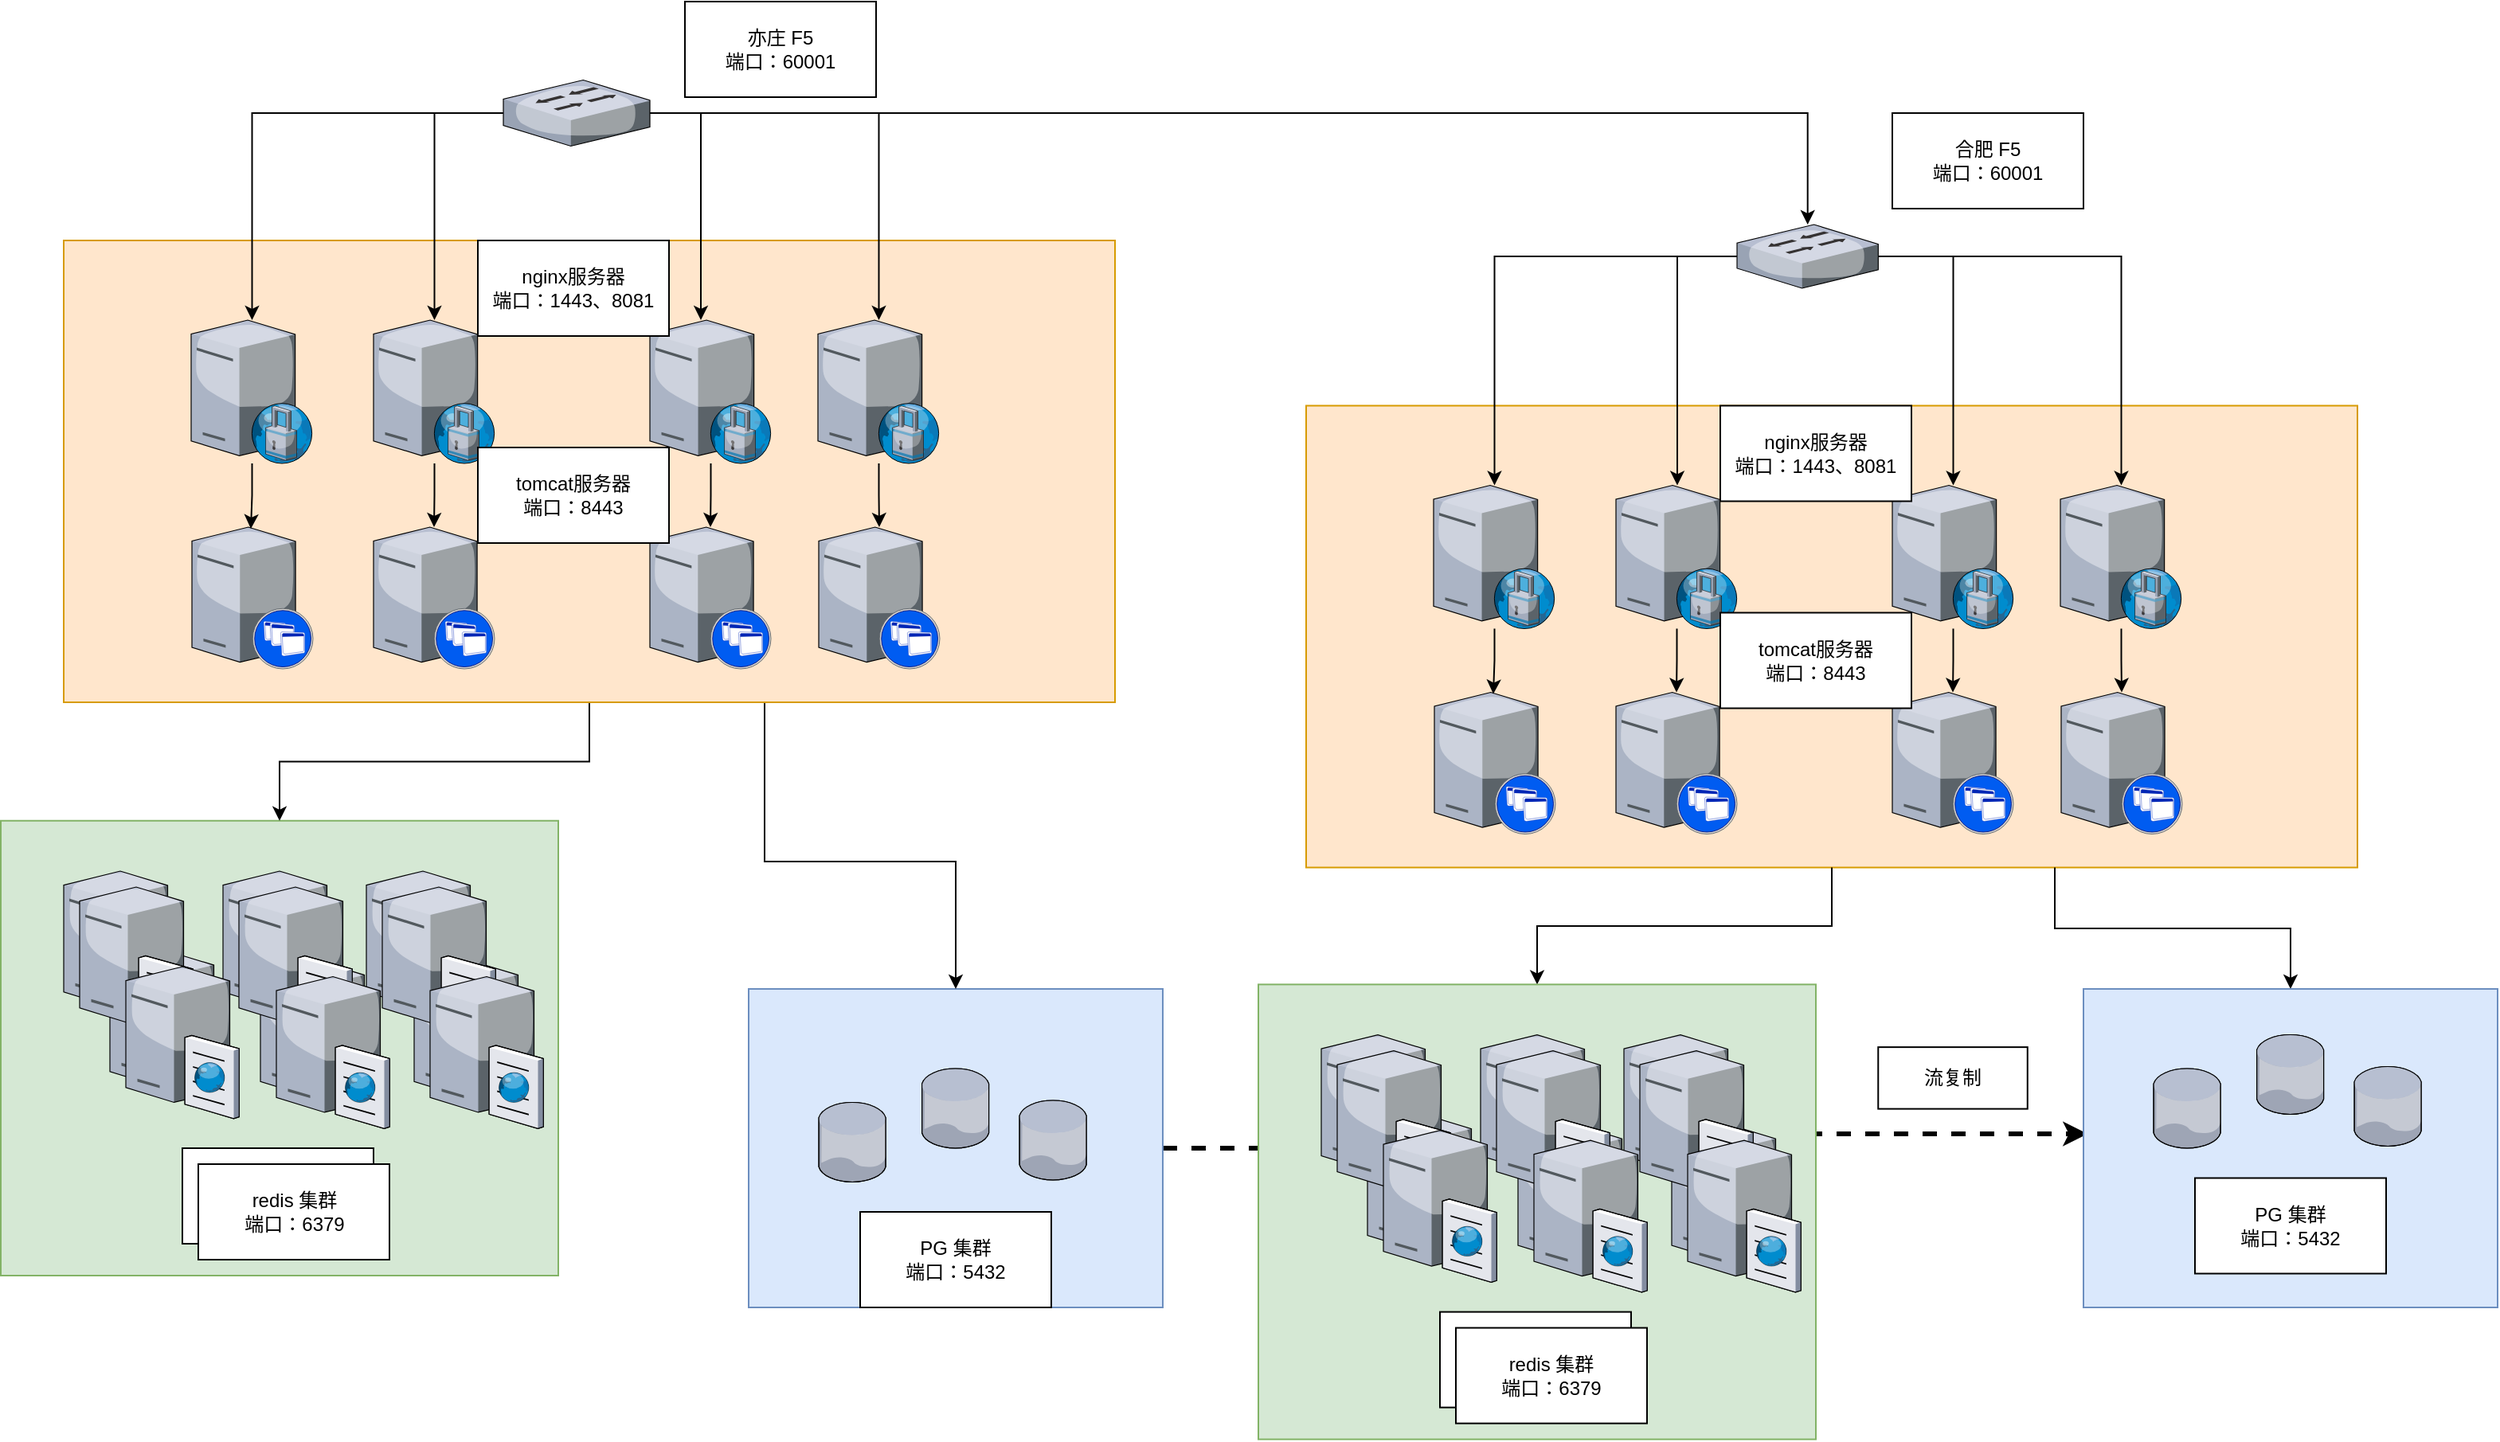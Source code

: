 <mxfile version="28.0.4">
  <diagram name="Page-1" id="e3a06f82-3646-2815-327d-82caf3d4e204">
    <mxGraphModel dx="1426" dy="743" grid="1" gridSize="10" guides="1" tooltips="1" connect="1" arrows="1" fold="1" page="1" pageScale="1.5" pageWidth="1169" pageHeight="826" background="none" math="0" shadow="0">
      <root>
        <mxCell id="0" style=";html=1;" />
        <mxCell id="1" style=";html=1;" parent="0" />
        <mxCell id="t__9qSG3ZlEFDjJ1lAGB-37" value="" style="rounded=0;whiteSpace=wrap;html=1;fillColor=#ffe6cc;strokeColor=#d79b00;" parent="1" vertex="1">
          <mxGeometry x="820" y="273.75" width="660" height="290" as="geometry" />
        </mxCell>
        <mxCell id="t__9qSG3ZlEFDjJ1lAGB-57" value="" style="rounded=0;whiteSpace=wrap;html=1;fillColor=#d5e8d4;strokeColor=#82b366;" parent="1" vertex="1">
          <mxGeometry x="0.5" y="534.38" width="350" height="285.62" as="geometry" />
        </mxCell>
        <mxCell id="t__9qSG3ZlEFDjJ1lAGB-105" style="edgeStyle=orthogonalEdgeStyle;rounded=0;orthogonalLoop=1;jettySize=auto;html=1;entryX=0.01;entryY=0.455;entryDx=0;entryDy=0;entryPerimeter=0;strokeColor=#000000;dashed=1;strokeWidth=3;" parent="1" source="t__9qSG3ZlEFDjJ1lAGB-52" target="t__9qSG3ZlEFDjJ1lAGB-72" edge="1">
          <mxGeometry relative="1" as="geometry">
            <Array as="points">
              <mxPoint x="1019" y="740" />
              <mxPoint x="1019" y="731" />
            </Array>
          </mxGeometry>
        </mxCell>
        <mxCell id="t__9qSG3ZlEFDjJ1lAGB-52" value="" style="rounded=0;whiteSpace=wrap;html=1;fillColor=#dae8fc;strokeColor=#6c8ebf;" parent="1" vertex="1">
          <mxGeometry x="470" y="640" width="260" height="200" as="geometry" />
        </mxCell>
        <mxCell id="t__9qSG3ZlEFDjJ1lAGB-56" style="edgeStyle=orthogonalEdgeStyle;rounded=0;orthogonalLoop=1;jettySize=auto;html=1;entryX=0.5;entryY=0;entryDx=0;entryDy=0;" parent="1" source="t__9qSG3ZlEFDjJ1lAGB-36" target="t__9qSG3ZlEFDjJ1lAGB-52" edge="1">
          <mxGeometry relative="1" as="geometry">
            <Array as="points">
              <mxPoint x="480" y="560" />
              <mxPoint x="600" y="560" />
            </Array>
          </mxGeometry>
        </mxCell>
        <mxCell id="t__9qSG3ZlEFDjJ1lAGB-59" style="edgeStyle=orthogonalEdgeStyle;rounded=0;orthogonalLoop=1;jettySize=auto;html=1;exitX=0.5;exitY=1;exitDx=0;exitDy=0;" parent="1" source="t__9qSG3ZlEFDjJ1lAGB-36" target="t__9qSG3ZlEFDjJ1lAGB-57" edge="1">
          <mxGeometry relative="1" as="geometry" />
        </mxCell>
        <mxCell id="t__9qSG3ZlEFDjJ1lAGB-36" value="" style="rounded=0;whiteSpace=wrap;html=1;fillColor=#ffe6cc;strokeColor=#d79b00;" parent="1" vertex="1">
          <mxGeometry x="40" y="170" width="660" height="290" as="geometry" />
        </mxCell>
        <mxCell id="6a7d8f32e03d9370-10" value="" style="verticalLabelPosition=bottom;aspect=fixed;html=1;verticalAlign=top;strokeColor=none;shape=mxgraph.citrix.xenapp_server;fillColor=#66B2FF;gradientColor=#0066CC;fontSize=14;" parent="1" vertex="1">
          <mxGeometry x="234.5" y="350" width="76" height="89" as="geometry" />
        </mxCell>
        <mxCell id="6a7d8f32e03d9370-11" value="" style="verticalLabelPosition=bottom;aspect=fixed;html=1;verticalAlign=top;strokeColor=none;shape=mxgraph.citrix.xenapp_server;fillColor=#66B2FF;gradientColor=#0066CC;fontSize=14;" parent="1" vertex="1">
          <mxGeometry x="120.5" y="350" width="76" height="89" as="geometry" />
        </mxCell>
        <mxCell id="t__9qSG3ZlEFDjJ1lAGB-19" style="edgeStyle=orthogonalEdgeStyle;rounded=0;orthogonalLoop=1;jettySize=auto;html=1;" parent="1" source="t__9qSG3ZlEFDjJ1lAGB-2" target="t__9qSG3ZlEFDjJ1lAGB-6" edge="1">
          <mxGeometry relative="1" as="geometry" />
        </mxCell>
        <mxCell id="t__9qSG3ZlEFDjJ1lAGB-20" style="edgeStyle=orthogonalEdgeStyle;rounded=0;orthogonalLoop=1;jettySize=auto;html=1;" parent="1" source="t__9qSG3ZlEFDjJ1lAGB-2" target="t__9qSG3ZlEFDjJ1lAGB-7" edge="1">
          <mxGeometry relative="1" as="geometry" />
        </mxCell>
        <mxCell id="t__9qSG3ZlEFDjJ1lAGB-21" style="edgeStyle=orthogonalEdgeStyle;rounded=0;orthogonalLoop=1;jettySize=auto;html=1;" parent="1" source="t__9qSG3ZlEFDjJ1lAGB-2" target="t__9qSG3ZlEFDjJ1lAGB-8" edge="1">
          <mxGeometry relative="1" as="geometry">
            <Array as="points">
              <mxPoint x="440" y="90" />
            </Array>
          </mxGeometry>
        </mxCell>
        <mxCell id="t__9qSG3ZlEFDjJ1lAGB-22" style="edgeStyle=orthogonalEdgeStyle;rounded=0;orthogonalLoop=1;jettySize=auto;html=1;" parent="1" source="t__9qSG3ZlEFDjJ1lAGB-2" target="t__9qSG3ZlEFDjJ1lAGB-9" edge="1">
          <mxGeometry relative="1" as="geometry" />
        </mxCell>
        <mxCell id="t__9qSG3ZlEFDjJ1lAGB-28" style="edgeStyle=orthogonalEdgeStyle;rounded=0;orthogonalLoop=1;jettySize=auto;html=1;" parent="1" source="t__9qSG3ZlEFDjJ1lAGB-2" target="t__9qSG3ZlEFDjJ1lAGB-4" edge="1">
          <mxGeometry relative="1" as="geometry" />
        </mxCell>
        <mxCell id="t__9qSG3ZlEFDjJ1lAGB-2" value="" style="verticalLabelPosition=bottom;sketch=0;aspect=fixed;html=1;verticalAlign=top;strokeColor=none;align=center;outlineConnect=0;shape=mxgraph.citrix.switch;" parent="1" vertex="1">
          <mxGeometry x="316" y="69.25" width="92" height="41.5" as="geometry" />
        </mxCell>
        <mxCell id="t__9qSG3ZlEFDjJ1lAGB-3" value="亦庄 F5&lt;br&gt;端口：60001" style="whiteSpace=wrap;html=1;" parent="1" vertex="1">
          <mxGeometry x="430" y="20" width="120" height="60" as="geometry" />
        </mxCell>
        <mxCell id="t__9qSG3ZlEFDjJ1lAGB-101" style="edgeStyle=orthogonalEdgeStyle;rounded=0;orthogonalLoop=1;jettySize=auto;html=1;" parent="1" source="t__9qSG3ZlEFDjJ1lAGB-4" target="t__9qSG3ZlEFDjJ1lAGB-41" edge="1">
          <mxGeometry relative="1" as="geometry" />
        </mxCell>
        <mxCell id="t__9qSG3ZlEFDjJ1lAGB-102" style="edgeStyle=orthogonalEdgeStyle;rounded=0;orthogonalLoop=1;jettySize=auto;html=1;" parent="1" source="t__9qSG3ZlEFDjJ1lAGB-4" target="t__9qSG3ZlEFDjJ1lAGB-43" edge="1">
          <mxGeometry relative="1" as="geometry">
            <Array as="points">
              <mxPoint x="1053" y="180" />
            </Array>
          </mxGeometry>
        </mxCell>
        <mxCell id="t__9qSG3ZlEFDjJ1lAGB-103" style="edgeStyle=orthogonalEdgeStyle;rounded=0;orthogonalLoop=1;jettySize=auto;html=1;" parent="1" source="t__9qSG3ZlEFDjJ1lAGB-4" target="t__9qSG3ZlEFDjJ1lAGB-45" edge="1">
          <mxGeometry relative="1" as="geometry" />
        </mxCell>
        <mxCell id="t__9qSG3ZlEFDjJ1lAGB-104" style="edgeStyle=orthogonalEdgeStyle;rounded=0;orthogonalLoop=1;jettySize=auto;html=1;" parent="1" source="t__9qSG3ZlEFDjJ1lAGB-4" target="t__9qSG3ZlEFDjJ1lAGB-47" edge="1">
          <mxGeometry relative="1" as="geometry" />
        </mxCell>
        <mxCell id="t__9qSG3ZlEFDjJ1lAGB-4" value="" style="verticalLabelPosition=bottom;sketch=0;aspect=fixed;html=1;verticalAlign=top;strokeColor=none;align=center;outlineConnect=0;shape=mxgraph.citrix.switch;" parent="1" vertex="1">
          <mxGeometry x="1090.5" y="160" width="88.67" height="40" as="geometry" />
        </mxCell>
        <mxCell id="t__9qSG3ZlEFDjJ1lAGB-5" value="合肥 F5&lt;br&gt;端口：60001" style="whiteSpace=wrap;html=1;" parent="1" vertex="1">
          <mxGeometry x="1188" y="90" width="120" height="60" as="geometry" />
        </mxCell>
        <mxCell id="t__9qSG3ZlEFDjJ1lAGB-31" style="edgeStyle=orthogonalEdgeStyle;rounded=0;orthogonalLoop=1;jettySize=auto;html=1;entryX=0.487;entryY=0.011;entryDx=0;entryDy=0;entryPerimeter=0;" parent="1" source="t__9qSG3ZlEFDjJ1lAGB-6" target="6a7d8f32e03d9370-11" edge="1">
          <mxGeometry relative="1" as="geometry" />
        </mxCell>
        <mxCell id="t__9qSG3ZlEFDjJ1lAGB-6" value="" style="verticalLabelPosition=bottom;sketch=0;aspect=fixed;html=1;verticalAlign=top;strokeColor=none;align=center;outlineConnect=0;shape=mxgraph.citrix.proxy_server;" parent="1" vertex="1">
          <mxGeometry x="120" y="220" width="76.5" height="90" as="geometry" />
        </mxCell>
        <mxCell id="t__9qSG3ZlEFDjJ1lAGB-32" value="" style="edgeStyle=orthogonalEdgeStyle;rounded=0;orthogonalLoop=1;jettySize=auto;html=1;" parent="1" source="t__9qSG3ZlEFDjJ1lAGB-7" target="6a7d8f32e03d9370-10" edge="1">
          <mxGeometry relative="1" as="geometry" />
        </mxCell>
        <mxCell id="t__9qSG3ZlEFDjJ1lAGB-7" value="" style="verticalLabelPosition=bottom;sketch=0;aspect=fixed;html=1;verticalAlign=top;strokeColor=none;align=center;outlineConnect=0;shape=mxgraph.citrix.proxy_server;" parent="1" vertex="1">
          <mxGeometry x="234.5" y="220" width="76.5" height="90" as="geometry" />
        </mxCell>
        <mxCell id="t__9qSG3ZlEFDjJ1lAGB-33" value="" style="edgeStyle=orthogonalEdgeStyle;rounded=0;orthogonalLoop=1;jettySize=auto;html=1;" parent="1" source="t__9qSG3ZlEFDjJ1lAGB-8" target="t__9qSG3ZlEFDjJ1lAGB-23" edge="1">
          <mxGeometry relative="1" as="geometry" />
        </mxCell>
        <mxCell id="t__9qSG3ZlEFDjJ1lAGB-8" value="" style="verticalLabelPosition=bottom;sketch=0;aspect=fixed;html=1;verticalAlign=top;strokeColor=none;align=center;outlineConnect=0;shape=mxgraph.citrix.proxy_server;" parent="1" vertex="1">
          <mxGeometry x="408" y="220" width="76.5" height="90" as="geometry" />
        </mxCell>
        <mxCell id="t__9qSG3ZlEFDjJ1lAGB-34" value="" style="edgeStyle=orthogonalEdgeStyle;rounded=0;orthogonalLoop=1;jettySize=auto;html=1;" parent="1" source="t__9qSG3ZlEFDjJ1lAGB-9" target="t__9qSG3ZlEFDjJ1lAGB-24" edge="1">
          <mxGeometry relative="1" as="geometry" />
        </mxCell>
        <mxCell id="t__9qSG3ZlEFDjJ1lAGB-9" value="" style="verticalLabelPosition=bottom;sketch=0;aspect=fixed;html=1;verticalAlign=top;strokeColor=none;align=center;outlineConnect=0;shape=mxgraph.citrix.proxy_server;" parent="1" vertex="1">
          <mxGeometry x="513.5" y="220" width="76.5" height="90" as="geometry" />
        </mxCell>
        <mxCell id="t__9qSG3ZlEFDjJ1lAGB-10" value="" style="verticalLabelPosition=bottom;sketch=0;aspect=fixed;html=1;verticalAlign=top;strokeColor=none;align=center;outlineConnect=0;shape=mxgraph.citrix.cache_server;" parent="1" vertex="1">
          <mxGeometry x="40" y="563.75" width="71" height="97.5" as="geometry" />
        </mxCell>
        <mxCell id="t__9qSG3ZlEFDjJ1lAGB-11" value="" style="verticalLabelPosition=bottom;sketch=0;aspect=fixed;html=1;verticalAlign=top;strokeColor=none;align=center;outlineConnect=0;shape=mxgraph.citrix.cache_server;" parent="1" vertex="1">
          <mxGeometry x="140" y="563.75" width="71" height="97.5" as="geometry" />
        </mxCell>
        <mxCell id="t__9qSG3ZlEFDjJ1lAGB-12" value="" style="verticalLabelPosition=bottom;sketch=0;aspect=fixed;html=1;verticalAlign=top;strokeColor=none;align=center;outlineConnect=0;shape=mxgraph.citrix.cache_server;" parent="1" vertex="1">
          <mxGeometry x="230" y="563.75" width="71" height="97.5" as="geometry" />
        </mxCell>
        <mxCell id="t__9qSG3ZlEFDjJ1lAGB-13" value="" style="verticalLabelPosition=bottom;sketch=0;aspect=fixed;html=1;verticalAlign=top;strokeColor=#d79b00;align=center;outlineConnect=0;shape=mxgraph.citrix.database;fillColor=#ffe6cc;" parent="1" vertex="1">
          <mxGeometry x="514" y="711.25" width="42.5" height="50" as="geometry" />
        </mxCell>
        <mxCell id="t__9qSG3ZlEFDjJ1lAGB-14" value="" style="verticalLabelPosition=bottom;sketch=0;aspect=fixed;html=1;verticalAlign=top;strokeColor=#d79b00;align=center;outlineConnect=0;shape=mxgraph.citrix.database;fillColor=#ffe6cc;" parent="1" vertex="1">
          <mxGeometry x="578.75" y="690" width="42.5" height="50" as="geometry" />
        </mxCell>
        <mxCell id="t__9qSG3ZlEFDjJ1lAGB-15" value="" style="verticalLabelPosition=bottom;sketch=0;aspect=fixed;html=1;verticalAlign=top;strokeColor=#d79b00;align=center;outlineConnect=0;shape=mxgraph.citrix.database;fillColor=#ffe6cc;" parent="1" vertex="1">
          <mxGeometry x="640" y="710" width="42.5" height="50" as="geometry" />
        </mxCell>
        <mxCell id="t__9qSG3ZlEFDjJ1lAGB-23" value="" style="verticalLabelPosition=bottom;aspect=fixed;html=1;verticalAlign=top;strokeColor=none;shape=mxgraph.citrix.xenapp_server;fillColor=#66B2FF;gradientColor=#0066CC;fontSize=14;" parent="1" vertex="1">
          <mxGeometry x="408.0" y="350" width="76" height="89" as="geometry" />
        </mxCell>
        <mxCell id="t__9qSG3ZlEFDjJ1lAGB-24" value="" style="verticalLabelPosition=bottom;aspect=fixed;html=1;verticalAlign=top;strokeColor=none;shape=mxgraph.citrix.xenapp_server;fillColor=#66B2FF;gradientColor=#0066CC;fontSize=14;" parent="1" vertex="1">
          <mxGeometry x="514.0" y="350" width="76" height="89" as="geometry" />
        </mxCell>
        <mxCell id="t__9qSG3ZlEFDjJ1lAGB-26" value="redis 集群&lt;br&gt;端口：6379" style="whiteSpace=wrap;html=1;" parent="1" vertex="1">
          <mxGeometry x="114.5" y="740" width="120" height="60" as="geometry" />
        </mxCell>
        <mxCell id="t__9qSG3ZlEFDjJ1lAGB-27" value="PG 集群&lt;br&gt;端口：5432" style="whiteSpace=wrap;html=1;" parent="1" vertex="1">
          <mxGeometry x="540" y="780" width="120" height="60" as="geometry" />
        </mxCell>
        <mxCell id="t__9qSG3ZlEFDjJ1lAGB-29" value="nginx服务器&lt;br&gt;端口：1443、8081" style="whiteSpace=wrap;html=1;" parent="1" vertex="1">
          <mxGeometry x="300" y="170" width="120" height="60" as="geometry" />
        </mxCell>
        <mxCell id="t__9qSG3ZlEFDjJ1lAGB-30" value="tomcat服务器&lt;br&gt;端口：8443" style="whiteSpace=wrap;html=1;" parent="1" vertex="1">
          <mxGeometry x="300" y="300" width="120" height="60" as="geometry" />
        </mxCell>
        <mxCell id="t__9qSG3ZlEFDjJ1lAGB-99" style="edgeStyle=orthogonalEdgeStyle;rounded=0;orthogonalLoop=1;jettySize=auto;html=1;entryX=0.5;entryY=0;entryDx=0;entryDy=0;" parent="1" source="t__9qSG3ZlEFDjJ1lAGB-37" target="t__9qSG3ZlEFDjJ1lAGB-84" edge="1">
          <mxGeometry relative="1" as="geometry" />
        </mxCell>
        <mxCell id="t__9qSG3ZlEFDjJ1lAGB-100" style="edgeStyle=orthogonalEdgeStyle;rounded=0;orthogonalLoop=1;jettySize=auto;html=1;" parent="1" source="t__9qSG3ZlEFDjJ1lAGB-37" target="t__9qSG3ZlEFDjJ1lAGB-72" edge="1">
          <mxGeometry relative="1" as="geometry">
            <Array as="points">
              <mxPoint x="1290" y="602" />
              <mxPoint x="1438" y="602" />
            </Array>
          </mxGeometry>
        </mxCell>
        <mxCell id="t__9qSG3ZlEFDjJ1lAGB-38" value="" style="verticalLabelPosition=bottom;aspect=fixed;html=1;verticalAlign=top;strokeColor=none;shape=mxgraph.citrix.xenapp_server;fillColor=#66B2FF;gradientColor=#0066CC;fontSize=14;" parent="1" vertex="1">
          <mxGeometry x="1014.5" y="453.75" width="76" height="89" as="geometry" />
        </mxCell>
        <mxCell id="t__9qSG3ZlEFDjJ1lAGB-39" value="" style="verticalLabelPosition=bottom;aspect=fixed;html=1;verticalAlign=top;strokeColor=none;shape=mxgraph.citrix.xenapp_server;fillColor=#66B2FF;gradientColor=#0066CC;fontSize=14;" parent="1" vertex="1">
          <mxGeometry x="900.5" y="453.75" width="76" height="89" as="geometry" />
        </mxCell>
        <mxCell id="t__9qSG3ZlEFDjJ1lAGB-40" style="edgeStyle=orthogonalEdgeStyle;rounded=0;orthogonalLoop=1;jettySize=auto;html=1;entryX=0.487;entryY=0.011;entryDx=0;entryDy=0;entryPerimeter=0;" parent="1" source="t__9qSG3ZlEFDjJ1lAGB-41" target="t__9qSG3ZlEFDjJ1lAGB-39" edge="1">
          <mxGeometry relative="1" as="geometry" />
        </mxCell>
        <mxCell id="t__9qSG3ZlEFDjJ1lAGB-41" value="" style="verticalLabelPosition=bottom;sketch=0;aspect=fixed;html=1;verticalAlign=top;strokeColor=none;align=center;outlineConnect=0;shape=mxgraph.citrix.proxy_server;" parent="1" vertex="1">
          <mxGeometry x="900" y="323.75" width="76.5" height="90" as="geometry" />
        </mxCell>
        <mxCell id="t__9qSG3ZlEFDjJ1lAGB-42" value="" style="edgeStyle=orthogonalEdgeStyle;rounded=0;orthogonalLoop=1;jettySize=auto;html=1;" parent="1" source="t__9qSG3ZlEFDjJ1lAGB-43" target="t__9qSG3ZlEFDjJ1lAGB-38" edge="1">
          <mxGeometry relative="1" as="geometry" />
        </mxCell>
        <mxCell id="t__9qSG3ZlEFDjJ1lAGB-43" value="" style="verticalLabelPosition=bottom;sketch=0;aspect=fixed;html=1;verticalAlign=top;strokeColor=none;align=center;outlineConnect=0;shape=mxgraph.citrix.proxy_server;" parent="1" vertex="1">
          <mxGeometry x="1014.5" y="323.75" width="76.5" height="90" as="geometry" />
        </mxCell>
        <mxCell id="t__9qSG3ZlEFDjJ1lAGB-44" value="" style="edgeStyle=orthogonalEdgeStyle;rounded=0;orthogonalLoop=1;jettySize=auto;html=1;" parent="1" source="t__9qSG3ZlEFDjJ1lAGB-45" target="t__9qSG3ZlEFDjJ1lAGB-48" edge="1">
          <mxGeometry relative="1" as="geometry" />
        </mxCell>
        <mxCell id="t__9qSG3ZlEFDjJ1lAGB-45" value="" style="verticalLabelPosition=bottom;sketch=0;aspect=fixed;html=1;verticalAlign=top;strokeColor=none;align=center;outlineConnect=0;shape=mxgraph.citrix.proxy_server;" parent="1" vertex="1">
          <mxGeometry x="1188" y="323.75" width="76.5" height="90" as="geometry" />
        </mxCell>
        <mxCell id="t__9qSG3ZlEFDjJ1lAGB-46" value="" style="edgeStyle=orthogonalEdgeStyle;rounded=0;orthogonalLoop=1;jettySize=auto;html=1;" parent="1" source="t__9qSG3ZlEFDjJ1lAGB-47" target="t__9qSG3ZlEFDjJ1lAGB-49" edge="1">
          <mxGeometry relative="1" as="geometry" />
        </mxCell>
        <mxCell id="t__9qSG3ZlEFDjJ1lAGB-47" value="" style="verticalLabelPosition=bottom;sketch=0;aspect=fixed;html=1;verticalAlign=top;strokeColor=none;align=center;outlineConnect=0;shape=mxgraph.citrix.proxy_server;" parent="1" vertex="1">
          <mxGeometry x="1293.5" y="323.75" width="76.5" height="90" as="geometry" />
        </mxCell>
        <mxCell id="t__9qSG3ZlEFDjJ1lAGB-48" value="" style="verticalLabelPosition=bottom;aspect=fixed;html=1;verticalAlign=top;strokeColor=none;shape=mxgraph.citrix.xenapp_server;fillColor=#66B2FF;gradientColor=#0066CC;fontSize=14;" parent="1" vertex="1">
          <mxGeometry x="1188" y="453.75" width="76" height="89" as="geometry" />
        </mxCell>
        <mxCell id="t__9qSG3ZlEFDjJ1lAGB-49" value="" style="verticalLabelPosition=bottom;aspect=fixed;html=1;verticalAlign=top;strokeColor=none;shape=mxgraph.citrix.xenapp_server;fillColor=#66B2FF;gradientColor=#0066CC;fontSize=14;" parent="1" vertex="1">
          <mxGeometry x="1294" y="453.75" width="76" height="89" as="geometry" />
        </mxCell>
        <mxCell id="t__9qSG3ZlEFDjJ1lAGB-50" value="nginx服务器&lt;br&gt;端口：1443、8081" style="whiteSpace=wrap;html=1;" parent="1" vertex="1">
          <mxGeometry x="1080" y="273.75" width="120" height="60" as="geometry" />
        </mxCell>
        <mxCell id="t__9qSG3ZlEFDjJ1lAGB-51" value="tomcat服务器&lt;br&gt;端口：8443" style="whiteSpace=wrap;html=1;" parent="1" vertex="1">
          <mxGeometry x="1080" y="403.75" width="120" height="60" as="geometry" />
        </mxCell>
        <mxCell id="t__9qSG3ZlEFDjJ1lAGB-53" value="" style="verticalLabelPosition=bottom;sketch=0;aspect=fixed;html=1;verticalAlign=top;strokeColor=none;align=center;outlineConnect=0;shape=mxgraph.citrix.cache_server;" parent="1" vertex="1">
          <mxGeometry x="69" y="613.75" width="71" height="97.5" as="geometry" />
        </mxCell>
        <mxCell id="t__9qSG3ZlEFDjJ1lAGB-54" value="" style="verticalLabelPosition=bottom;sketch=0;aspect=fixed;html=1;verticalAlign=top;strokeColor=none;align=center;outlineConnect=0;shape=mxgraph.citrix.cache_server;" parent="1" vertex="1">
          <mxGeometry x="163.5" y="620" width="71" height="97.5" as="geometry" />
        </mxCell>
        <mxCell id="t__9qSG3ZlEFDjJ1lAGB-55" value="" style="verticalLabelPosition=bottom;sketch=0;aspect=fixed;html=1;verticalAlign=top;strokeColor=none;align=center;outlineConnect=0;shape=mxgraph.citrix.cache_server;" parent="1" vertex="1">
          <mxGeometry x="260" y="620" width="71" height="97.5" as="geometry" />
        </mxCell>
        <mxCell id="t__9qSG3ZlEFDjJ1lAGB-72" value="" style="rounded=0;whiteSpace=wrap;html=1;fillColor=#dae8fc;strokeColor=#6c8ebf;" parent="1" vertex="1">
          <mxGeometry x="1308" y="640" width="260" height="200" as="geometry" />
        </mxCell>
        <mxCell id="t__9qSG3ZlEFDjJ1lAGB-73" value="" style="verticalLabelPosition=bottom;sketch=0;aspect=fixed;html=1;verticalAlign=top;strokeColor=#d79b00;align=center;outlineConnect=0;shape=mxgraph.citrix.database;fillColor=#ffe6cc;" parent="1" vertex="1">
          <mxGeometry x="1352" y="690" width="42.5" height="50" as="geometry" />
        </mxCell>
        <mxCell id="t__9qSG3ZlEFDjJ1lAGB-74" value="" style="verticalLabelPosition=bottom;sketch=0;aspect=fixed;html=1;verticalAlign=top;strokeColor=#d79b00;align=center;outlineConnect=0;shape=mxgraph.citrix.database;fillColor=#ffe6cc;" parent="1" vertex="1">
          <mxGeometry x="1416.75" y="668.75" width="42.5" height="50" as="geometry" />
        </mxCell>
        <mxCell id="t__9qSG3ZlEFDjJ1lAGB-75" value="" style="verticalLabelPosition=bottom;sketch=0;aspect=fixed;html=1;verticalAlign=top;strokeColor=#d79b00;align=center;outlineConnect=0;shape=mxgraph.citrix.database;fillColor=#ffe6cc;" parent="1" vertex="1">
          <mxGeometry x="1478" y="688.75" width="42.5" height="50" as="geometry" />
        </mxCell>
        <mxCell id="t__9qSG3ZlEFDjJ1lAGB-76" value="PG 集群&lt;br&gt;端口：5432" style="whiteSpace=wrap;html=1;" parent="1" vertex="1">
          <mxGeometry x="1378" y="758.75" width="120" height="60" as="geometry" />
        </mxCell>
        <mxCell id="t__9qSG3ZlEFDjJ1lAGB-77" value="" style="verticalLabelPosition=bottom;sketch=0;aspect=fixed;html=1;verticalAlign=top;strokeColor=none;align=center;outlineConnect=0;shape=mxgraph.citrix.cache_server;" parent="1" vertex="1">
          <mxGeometry x="50" y="573.75" width="71" height="97.5" as="geometry" />
        </mxCell>
        <mxCell id="t__9qSG3ZlEFDjJ1lAGB-78" value="" style="verticalLabelPosition=bottom;sketch=0;aspect=fixed;html=1;verticalAlign=top;strokeColor=none;align=center;outlineConnect=0;shape=mxgraph.citrix.cache_server;" parent="1" vertex="1">
          <mxGeometry x="150" y="573.75" width="71" height="97.5" as="geometry" />
        </mxCell>
        <mxCell id="t__9qSG3ZlEFDjJ1lAGB-79" value="" style="verticalLabelPosition=bottom;sketch=0;aspect=fixed;html=1;verticalAlign=top;strokeColor=none;align=center;outlineConnect=0;shape=mxgraph.citrix.cache_server;" parent="1" vertex="1">
          <mxGeometry x="240" y="573.75" width="71" height="97.5" as="geometry" />
        </mxCell>
        <mxCell id="t__9qSG3ZlEFDjJ1lAGB-80" value="redis 集群&lt;br&gt;端口：6379" style="whiteSpace=wrap;html=1;" parent="1" vertex="1">
          <mxGeometry x="124.5" y="750" width="120" height="60" as="geometry" />
        </mxCell>
        <mxCell id="t__9qSG3ZlEFDjJ1lAGB-81" value="" style="verticalLabelPosition=bottom;sketch=0;aspect=fixed;html=1;verticalAlign=top;strokeColor=none;align=center;outlineConnect=0;shape=mxgraph.citrix.cache_server;" parent="1" vertex="1">
          <mxGeometry x="79" y="623.75" width="71" height="97.5" as="geometry" />
        </mxCell>
        <mxCell id="t__9qSG3ZlEFDjJ1lAGB-82" value="" style="verticalLabelPosition=bottom;sketch=0;aspect=fixed;html=1;verticalAlign=top;strokeColor=none;align=center;outlineConnect=0;shape=mxgraph.citrix.cache_server;" parent="1" vertex="1">
          <mxGeometry x="173.5" y="630" width="71" height="97.5" as="geometry" />
        </mxCell>
        <mxCell id="t__9qSG3ZlEFDjJ1lAGB-83" value="" style="verticalLabelPosition=bottom;sketch=0;aspect=fixed;html=1;verticalAlign=top;strokeColor=none;align=center;outlineConnect=0;shape=mxgraph.citrix.cache_server;" parent="1" vertex="1">
          <mxGeometry x="270" y="630" width="71" height="97.5" as="geometry" />
        </mxCell>
        <mxCell id="t__9qSG3ZlEFDjJ1lAGB-84" value="" style="rounded=0;whiteSpace=wrap;html=1;fillColor=#d5e8d4;strokeColor=#82b366;" parent="1" vertex="1">
          <mxGeometry x="790" y="637.19" width="350" height="285.62" as="geometry" />
        </mxCell>
        <mxCell id="t__9qSG3ZlEFDjJ1lAGB-85" value="" style="verticalLabelPosition=bottom;sketch=0;aspect=fixed;html=1;verticalAlign=top;strokeColor=none;align=center;outlineConnect=0;shape=mxgraph.citrix.cache_server;" parent="1" vertex="1">
          <mxGeometry x="829.5" y="666.56" width="71" height="97.5" as="geometry" />
        </mxCell>
        <mxCell id="t__9qSG3ZlEFDjJ1lAGB-86" value="" style="verticalLabelPosition=bottom;sketch=0;aspect=fixed;html=1;verticalAlign=top;strokeColor=none;align=center;outlineConnect=0;shape=mxgraph.citrix.cache_server;" parent="1" vertex="1">
          <mxGeometry x="929.5" y="666.56" width="71" height="97.5" as="geometry" />
        </mxCell>
        <mxCell id="t__9qSG3ZlEFDjJ1lAGB-87" value="" style="verticalLabelPosition=bottom;sketch=0;aspect=fixed;html=1;verticalAlign=top;strokeColor=none;align=center;outlineConnect=0;shape=mxgraph.citrix.cache_server;" parent="1" vertex="1">
          <mxGeometry x="1019.5" y="666.56" width="71" height="97.5" as="geometry" />
        </mxCell>
        <mxCell id="t__9qSG3ZlEFDjJ1lAGB-88" value="redis 集群&lt;br&gt;端口：6379" style="whiteSpace=wrap;html=1;" parent="1" vertex="1">
          <mxGeometry x="904" y="842.81" width="120" height="60" as="geometry" />
        </mxCell>
        <mxCell id="t__9qSG3ZlEFDjJ1lAGB-89" value="" style="verticalLabelPosition=bottom;sketch=0;aspect=fixed;html=1;verticalAlign=top;strokeColor=none;align=center;outlineConnect=0;shape=mxgraph.citrix.cache_server;" parent="1" vertex="1">
          <mxGeometry x="858.5" y="716.56" width="71" height="97.5" as="geometry" />
        </mxCell>
        <mxCell id="t__9qSG3ZlEFDjJ1lAGB-90" value="" style="verticalLabelPosition=bottom;sketch=0;aspect=fixed;html=1;verticalAlign=top;strokeColor=none;align=center;outlineConnect=0;shape=mxgraph.citrix.cache_server;" parent="1" vertex="1">
          <mxGeometry x="953" y="722.81" width="71" height="97.5" as="geometry" />
        </mxCell>
        <mxCell id="t__9qSG3ZlEFDjJ1lAGB-91" value="" style="verticalLabelPosition=bottom;sketch=0;aspect=fixed;html=1;verticalAlign=top;strokeColor=none;align=center;outlineConnect=0;shape=mxgraph.citrix.cache_server;" parent="1" vertex="1">
          <mxGeometry x="1049.5" y="722.81" width="71" height="97.5" as="geometry" />
        </mxCell>
        <mxCell id="t__9qSG3ZlEFDjJ1lAGB-92" value="" style="verticalLabelPosition=bottom;sketch=0;aspect=fixed;html=1;verticalAlign=top;strokeColor=none;align=center;outlineConnect=0;shape=mxgraph.citrix.cache_server;" parent="1" vertex="1">
          <mxGeometry x="839.5" y="676.56" width="71" height="97.5" as="geometry" />
        </mxCell>
        <mxCell id="t__9qSG3ZlEFDjJ1lAGB-93" value="" style="verticalLabelPosition=bottom;sketch=0;aspect=fixed;html=1;verticalAlign=top;strokeColor=none;align=center;outlineConnect=0;shape=mxgraph.citrix.cache_server;" parent="1" vertex="1">
          <mxGeometry x="939.5" y="676.56" width="71" height="97.5" as="geometry" />
        </mxCell>
        <mxCell id="t__9qSG3ZlEFDjJ1lAGB-94" value="" style="verticalLabelPosition=bottom;sketch=0;aspect=fixed;html=1;verticalAlign=top;strokeColor=none;align=center;outlineConnect=0;shape=mxgraph.citrix.cache_server;" parent="1" vertex="1">
          <mxGeometry x="1029.5" y="676.56" width="71" height="97.5" as="geometry" />
        </mxCell>
        <mxCell id="t__9qSG3ZlEFDjJ1lAGB-95" value="redis 集群&lt;br&gt;端口：6379" style="whiteSpace=wrap;html=1;" parent="1" vertex="1">
          <mxGeometry x="914" y="852.81" width="120" height="60" as="geometry" />
        </mxCell>
        <mxCell id="t__9qSG3ZlEFDjJ1lAGB-96" value="" style="verticalLabelPosition=bottom;sketch=0;aspect=fixed;html=1;verticalAlign=top;strokeColor=none;align=center;outlineConnect=0;shape=mxgraph.citrix.cache_server;" parent="1" vertex="1">
          <mxGeometry x="868.5" y="726.56" width="71" height="97.5" as="geometry" />
        </mxCell>
        <mxCell id="t__9qSG3ZlEFDjJ1lAGB-97" value="" style="verticalLabelPosition=bottom;sketch=0;aspect=fixed;html=1;verticalAlign=top;strokeColor=none;align=center;outlineConnect=0;shape=mxgraph.citrix.cache_server;" parent="1" vertex="1">
          <mxGeometry x="963" y="732.81" width="71" height="97.5" as="geometry" />
        </mxCell>
        <mxCell id="t__9qSG3ZlEFDjJ1lAGB-98" value="" style="verticalLabelPosition=bottom;sketch=0;aspect=fixed;html=1;verticalAlign=top;strokeColor=none;align=center;outlineConnect=0;shape=mxgraph.citrix.cache_server;" parent="1" vertex="1">
          <mxGeometry x="1059.5" y="732.81" width="71" height="97.5" as="geometry" />
        </mxCell>
        <mxCell id="t__9qSG3ZlEFDjJ1lAGB-106" value="流复制" style="whiteSpace=wrap;html=1;" parent="1" vertex="1">
          <mxGeometry x="1179.13" y="676.56" width="93.75" height="38.75" as="geometry" />
        </mxCell>
      </root>
    </mxGraphModel>
  </diagram>
</mxfile>
